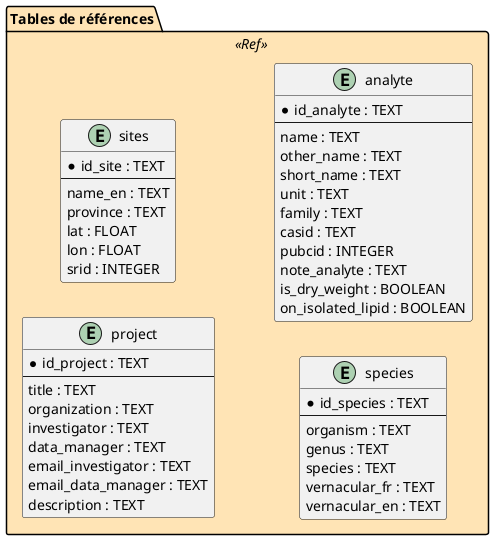 @startuml

left to right direction

skinparam package {
    BackgroundColor<<Ref>> Moccasin
}

package "Tables de références" <<Ref>> {
    entity project {
      * id_project : TEXT
      --
      title : TEXT
      organization : TEXT
      investigator : TEXT
      data_manager : TEXT
      email_investigator : TEXT
      email_data_manager : TEXT
      description : TEXT
    }

    entity sites {
      * id_site : TEXT
      --
      name_en : TEXT
      province : TEXT
      lat : FLOAT
      lon : FLOAT
      srid : INTEGER
    }

    entity species {
      * id_species : TEXT
      --
      organism : TEXT
      genus : TEXT
      species : TEXT
      vernacular_fr : TEXT
      vernacular_en : TEXT
    }

    entity analyte {
      * id_analyte : TEXT
      --
      name : TEXT
      other_name : TEXT
      short_name : TEXT
      unit : TEXT
      family : TEXT
      casid : TEXT
      pubcid : INTEGER
      note_analyte : TEXT
      is_dry_weight : BOOLEAN
      on_isolated_lipid : BOOLEAN
    }
}

@enduml
